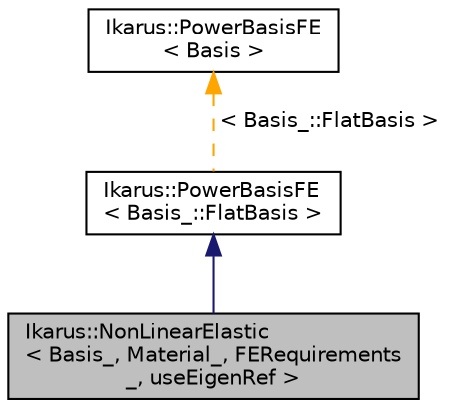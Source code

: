 digraph "Ikarus::NonLinearElastic&lt; Basis_, Material_, FERequirements_, useEigenRef &gt;"
{
 // LATEX_PDF_SIZE
  edge [fontname="Helvetica",fontsize="10",labelfontname="Helvetica",labelfontsize="10"];
  node [fontname="Helvetica",fontsize="10",shape=record];
  Node1 [label="Ikarus::NonLinearElastic\l\< Basis_, Material_, FERequirements\l_, useEigenRef \>",height=0.2,width=0.4,color="black", fillcolor="grey75", style="filled", fontcolor="black",tooltip="NonLinearElastic class represents a non-linear elastic finite element."];
  Node2 -> Node1 [dir="back",color="midnightblue",fontsize="10",style="solid",fontname="Helvetica"];
  Node2 [label="Ikarus::PowerBasisFE\l\< Basis_::FlatBasis \>",height=0.2,width=0.4,color="black", fillcolor="white", style="filled",URL="$d1/d0d/a01191.html",tooltip=" "];
  Node3 -> Node2 [dir="back",color="orange",fontsize="10",style="dashed",label=" \< Basis_::FlatBasis \>" ,fontname="Helvetica"];
  Node3 [label="Ikarus::PowerBasisFE\l\< Basis \>",height=0.2,width=0.4,color="black", fillcolor="white", style="filled",URL="$d1/d0d/a01191.html",tooltip="PowerBasisFE class for working with a power basis in FlatInterLeaved elements."];
}
